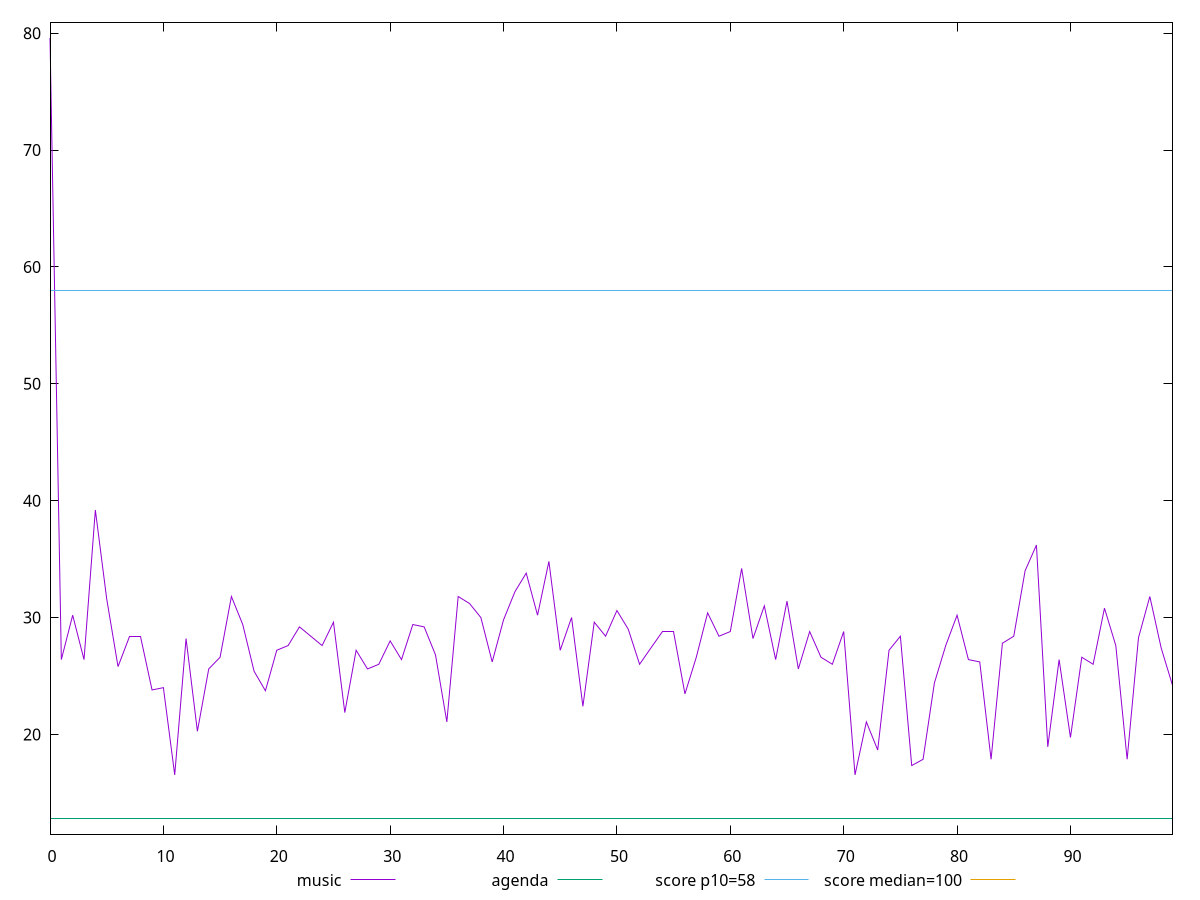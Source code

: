 reset

$music <<EOF
0 79.60000000000001
1 26.400000000000002
2 30.200000000000003
3 26.400000000000002
4 39.2
5 31.6
6 25.8
7 28.400000000000002
8 28.400000000000002
9 23.8
10 24
11 16.533333333333335
12 28.200000000000003
13 20.26666666666667
14 25.6
15 26.6
16 31.8
17 29.400000000000002
18 25.400000000000002
19 23.733333333333334
20 27.200000000000003
21 27.6
22 29.200000000000003
23 28.400000000000002
24 27.6
25 29.6
26 21.86666666666667
27 27.200000000000003
28 25.6
29 26
30 28
31 26.400000000000002
32 29.400000000000002
33 29.200000000000003
34 26.8
35 21.06666666666667
36 31.8
37 31.200000000000003
38 30
39 26.200000000000003
40 29.8
41 32.2
42 33.800000000000004
43 30.200000000000003
44 34.800000000000004
45 27.200000000000003
46 30
47 22.400000000000002
48 29.6
49 28.400000000000002
50 30.6
51 29
52 26
53 27.400000000000002
54 28.8
55 28.8
56 23.46666666666667
57 26.6
58 30.400000000000002
59 28.400000000000002
60 28.8
61 34.2
62 28.200000000000003
63 31
64 26.400000000000002
65 31.400000000000002
66 25.6
67 28.8
68 26.6
69 26
70 28.8
71 16.533333333333335
72 21.06666666666667
73 18.666666666666668
74 27.200000000000003
75 28.400000000000002
76 17.333333333333336
77 17.866666666666667
78 24.400000000000002
79 27.6
80 30.200000000000003
81 26.39999999999982
82 26.200000000000003
83 17.866666666666667
84 27.800000000000182
85 28.400000000000002
86 34
87 36.2
88 18.933333333333334
89 26.400000000000002
90 19.733333333333334
91 26.6
92 26
93 30.8
94 27.6
95 17.866666666666667
96 28.266666666666666
97 31.79999999999982
98 27.400000000000002
99 24.200000000000003
EOF

$agenda <<EOF
0 12.8
1 12.8
2 12.8
3 12.8
4 12.8
5 12.8
6 12.8
7 12.8
8 12.8
9 12.8
10 12.8
11 12.8
12 12.8
13 12.8
14 12.8
15 12.8
16 12.8
17 12.8
18 12.8
19 12.8
20 12.8
21 12.8
22 12.8
23 12.8
24 12.8
25 12.8
26 12.8
27 12.8
28 12.8
29 12.8
30 12.8
31 12.8
32 12.8
33 12.8
34 12.8
35 12.8
36 12.8
37 12.8
38 12.8
39 12.8
40 12.8
41 12.8
42 12.8
43 12.8
44 12.8
45 12.8
46 12.8
47 12.8
48 12.8
49 12.8
50 12.8
51 12.8
52 12.8
53 12.8
54 12.8
55 12.8
56 12.8
57 12.8
58 12.8
59 12.8
60 12.8
61 12.8
62 12.8
63 12.8
64 12.8
65 12.8
66 12.8
67 12.8
68 12.8
69 12.8
70 12.8
71 12.8
72 12.8
73 12.8
74 12.8
75 12.8
76 12.8
77 12.8
78 12.8
79 12.8
80 12.8
81 12.8
82 12.8
83 12.8
84 12.8
85 12.8
86 12.8
87 12.8
88 12.8
89 12.8
90 12.8
91 12.8
92 12.8
93 12.8
94 12.8
95 12.8
96 12.8
97 12.8
98 12.8
99 12.8
EOF

set key outside below
set xrange [0:99]
set yrange [11.464:80.936]
set trange [11.464:80.936]
set terminal svg size 640, 520 enhanced background rgb 'white'
set output "reports/report_00031_2021-02-24T23-18-18.084Z/estimated-input-latency/comparison/line/0_vs_1.svg"

plot $music title "music" with line, \
     $agenda title "agenda" with line, \
     58 title "score p10=58", \
     100 title "score median=100"

reset
